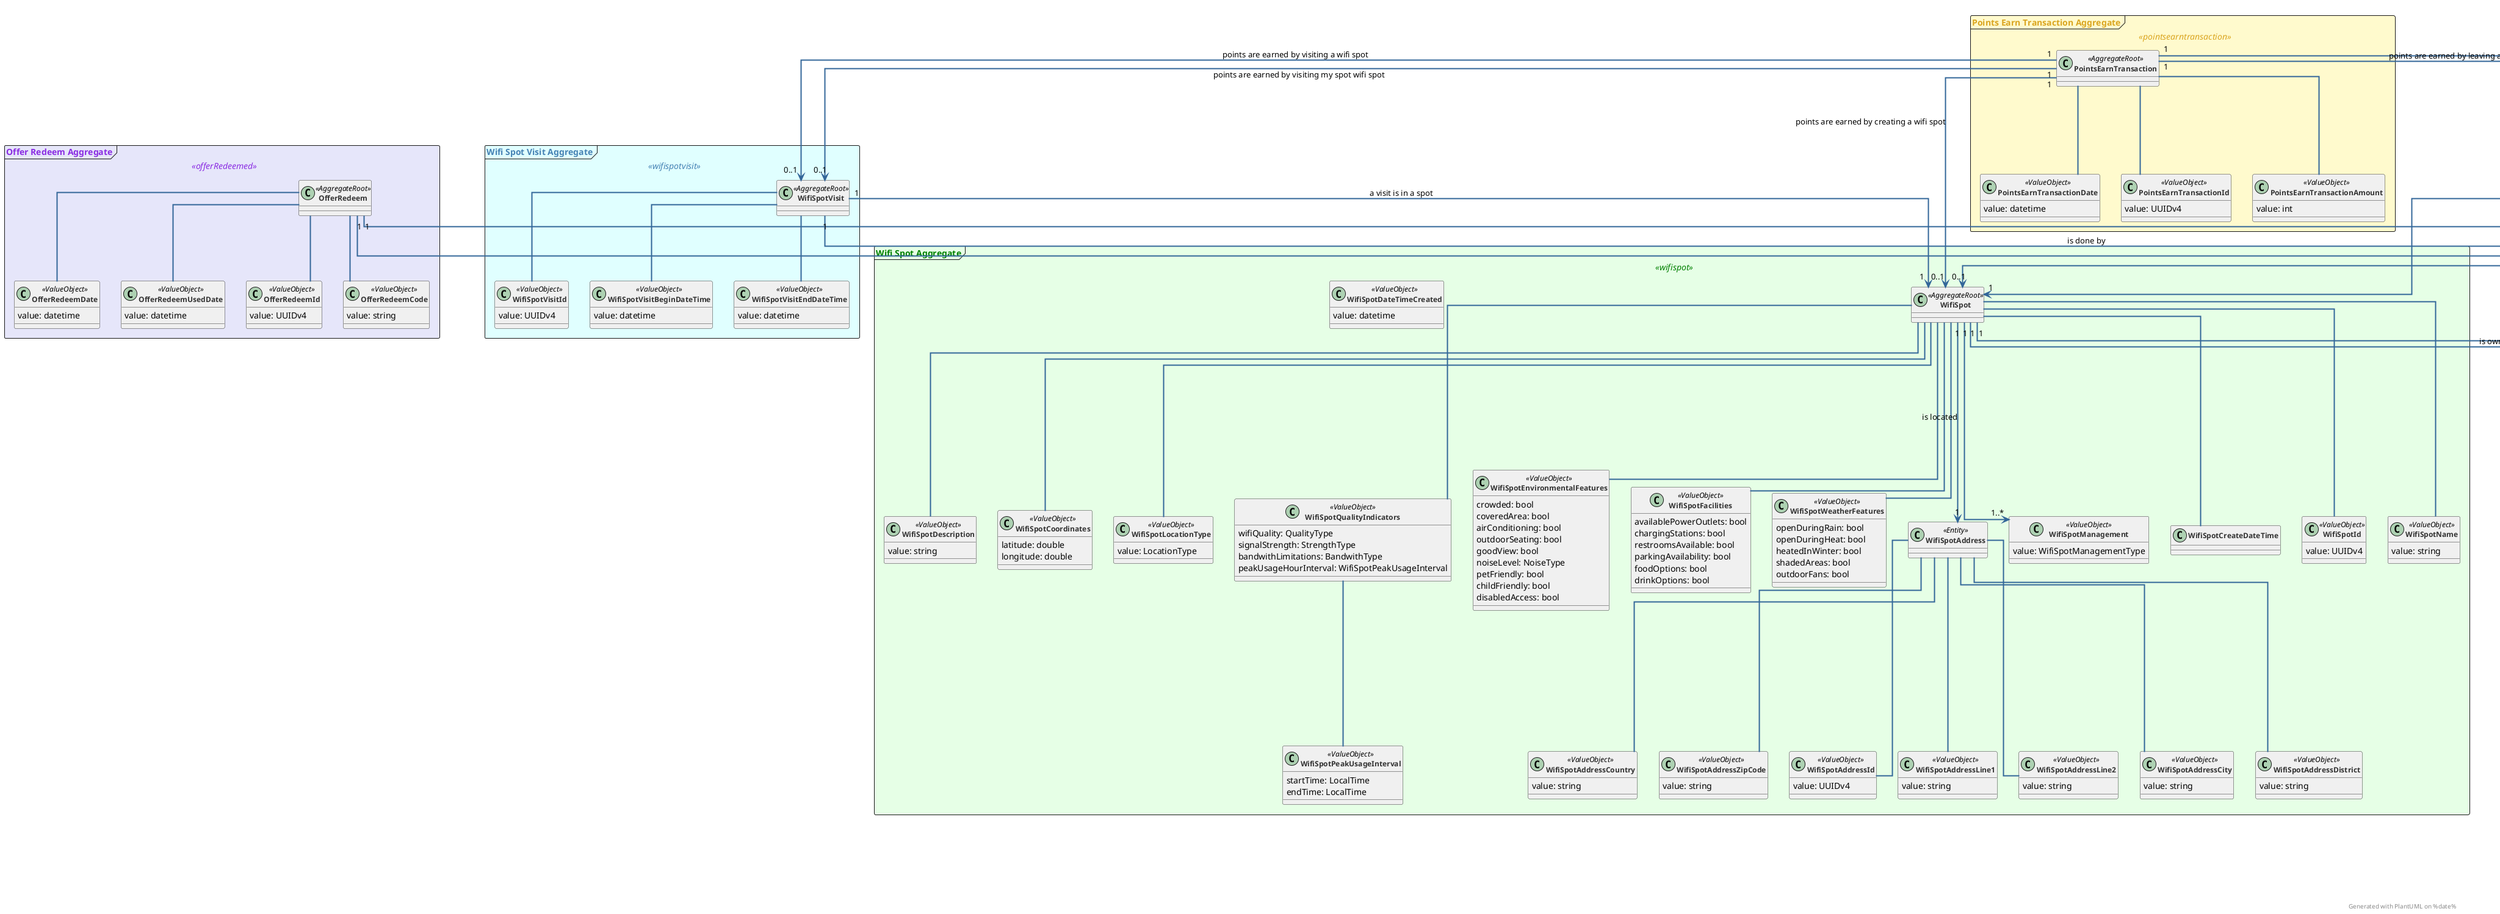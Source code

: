 @startuml Domain Model

' Define colors and styles for elements
skinparam Class {
    BackgroundColor #F0F0F0
    BorderColor #333333
    ArrowColor #336699
    FontColor #333333
    FontSize 12
    FontStyle Bold
    Shadowing true
}

' Style for relationships
skinparam linetype ortho
skinparam arrowThickness 2
skinparam arrowColor #336699
skinparam linetype ortho

' Header/footer with additional info
header "Domain Model"
footer "Generated with PlantUML on %date%"

<style>

    frame {
        .user {
            BackgroundColor #FFFAF0       
            BorderColor #CC5500           
            FontColor #CC5500 
        }

        .wifispot {
            BackgroundColor #E6FFE6 
            BorderColor #008000
            FontColor #008000
        }

        .review {
            BackgroundColor #F0F8FF       
            BorderColor #4682B4          
            FontColor #4682B4             
        }

        .wifispotvisit {
            BackgroundColor #E0FFFF
            BorderColor #4682B4
            FontColor #4682B4               
        }

        .offer {
            BackgroundColor #FFE4E1
            BorderColor #FF4500           
            FontColor #FF4500
        }

        .pointsearntransaction {
            BackgroundColor #FFFACD
            BorderColor #DAA520
            FontColor #DAA520
        }

        .pointswastetransaction {
            BackgroundColor: #FFFFE0
            BorderColor: #FFD700
            FontColor: #FFD700
        }


        .offerRedeemed {
            BackgroundColor: #E6E6FA
            BorderColor: #8A2BE2
            FontColor: #8A2BE2
        }
        .searchhistory {
            BackgroundColor: #F5FFFA;
            BorderColor: #2E8B57;    
            FontColor: #2E8B57;      
        }



    }

</style>

'ENUMS 
Enum LocationType {
    PUBLIC
    CAFE
    LIBRARY
    PARK
    SCHOOL
    RESTAURANT
    OTHERS
}

Enum QualityType {
    HIGH
    MEDIUM
    LOW
}

Enum BandwithType {
    LIMITED
    UNLIMITED
}

Enum StrengthType {
    STRONG
    MEDIUM
    LOW
}

Enum NoiseType {
    NONE
    QUIET
    MODERATE
    LOUD
}

Enum WifiSpotManagementType {
    SPONSOR
    VERIFIED
    UNVERIFIED
}


frame "User Aggregate" <<user>> {

    ' User AggregateRoot
    class User <<AggregateRoot>> {

    } 

    Class UserId <<ValueObject>>{
        value: UUIDv4
    }

    Class UserFirstName <<ValueObject>>{
        value: string
    }

    Class UserLastName <<ValueObject>>{
        value: string
    }

    Class UserGender <<ValueObject>>{
        value: Gender
    }

    Class UserName <<ValueObject>>{
        value: string
    }

    Class UserEmail <<ValueObject>>{
        value: string
    }

    Class UserPassword <<ValueObject>>{
        value: string
    }

    Class UserBirthDate <<ValueObject>>{
        value: date
    }

    Class UserRole <<ValueObject>> {
        value: Role
    }

    Class UserVATNumber <<ValueObject>> {
        value: string
    }

    'Entity UserAddress
    Class UserAddress <<Entity>>{
        
    }

    Class UserAddressLine1 <<ValueObject>>{
        value: string
    }

    Class UserAddressLine2 <<ValueObject>>{
        value: string
    }

    Class UserAddressCity <<ValueObject>>{
        value: string
    }

    Class UserAddressDistrict <<ValueObject>>{
        value: string
    }

    Class UserAddressCountry <<ValueObject>>{
        value: string
    }

    Class UserAddressZipCode <<ValueObject>>{
        value: string
    }

    Enum Role {
        ADMIN
        OFFER_MANAGER
        USER
        USER_PREMIUM
    }

    Enum Gender {
        MALE
        FEMALE
        OTHER
    }


    'User Entity Relationships w/ VOs
    User -- UserId
    User -- UserFirstName
    User -- UserLastName
    User -- UserGender
    User -- UserName
    User -- UserEmail
    User -- UserPassword
    User -- UserBirthDate
    User -- UserVATNumber
    User "1"-->"1..*" UserRole 

    'User Address Entity Relationships w/ VOs
    UserAddress -- UserAddressLine1
    UserAddress -- UserAddressLine2
    UserAddress -- UserAddressCity
    UserAddress -- UserAddressDistrict
    UserAddress -- UserAddressCountry
    UserAddress -- UserAddressZipCode


    'User Entity Relationships w/ Entities
    User "1"-->"1" UserAddress : lives/is placed

}



frame "Wifi Spot Aggregate" <<wifispot>> {

    Class WifiSpot <<AggregateRoot>> {
        
    }

    Class WifiSpotId <<ValueObject>> {
        value: UUIDv4
    }

    Class WifiSpotName <<ValueObject>> {
        value: string
    }

    Class WifiSpotDescription <<ValueObject>> {
        value: string
    }

    Class WifiSpotCoordinates <<ValueObject>> {
        latitude: double
        longitude: double
    }

    Class WifiSpotLocationType <<ValueObject>> {
        value: LocationType
    }

    Class WifiSpotQualityIndicators <<ValueObject>> {
        wifiQuality: QualityType
        signalStrength: StrengthType
        bandwithLimitations: BandwithType
        peakUsageHourInterval: WifiSpotPeakUsageInterval
    }

    Class WifiSpotEnvironmentalFeatures <<ValueObject>> {
        crowded: bool
        coveredArea: bool
        airConditioning: bool
        outdoorSeating: bool
        goodView: bool
        noiseLevel: NoiseType
        petFriendly: bool
        childFriendly: bool
        disabledAccess: bool
    }

    Class WifiSpotFacilities <<ValueObject>> {
        availablePowerOutlets: bool
        chargingStations: bool
        restroomsAvailable: bool
        parkingAvailability: bool
        foodOptions: bool
        drinkOptions: bool
    }
    
    Class WifiSpotPeakUsageInterval <<ValueObject>> {
        startTime: LocalTime
        endTime: LocalTime
    }

    Class WifiSpotWeatherFeatures <<ValueObject>>{
        openDuringRain: bool
        openDuringHeat: bool
        heatedInWinter: bool
        shadedAreas: bool
        outdoorFans: bool
    }

    Class WifiSpotDateTimeCreated <<ValueObject>> {
        value: datetime
    }

    'Entity WifiSpotAddress
    Class WifiSpotAddress <<Entity>>{

    }

    Class WifiSpotAddressLine1 <<ValueObject>>{
        value: string
    }

    Class WifiSpotAddressLine2 <<ValueObject>>{
        value: string
    }

    Class WifiSpotAddressCity <<ValueObject>>{
        value: string
    }

    Class WifiSpotAddressDistrict <<ValueObject>>{
        value: string
    }

    Class WifiSpotAddressCountry <<ValueObject>>{
        value: string
    }

    Class WifiSpotAddressZipCode <<ValueObject>>{
        value: string
    }

    Class WifiSpotManagement <<ValueObject>> {
        value: WifiSpotManagementType
    }
    
    Class WifiSpotAddressId <<ValueObject>> {
        value: UUIDv4
    }
    
    

    'WifiSpot Entity Relationships w/ VOs
    WifiSpot -- WifiSpotId
    WifiSpot -- WifiSpotName
    WifiSpot -- WifiSpotDescription
    WifiSpot -- WifiSpotCoordinates
    WifiSpot -- WifiSpotLocationType
    WifiSpot -- WifiSpotQualityIndicators
    WifiSpot -- WifiSpotEnvironmentalFeatures
    WifiSpot -- WifiSpotFacilities
    WifiSpot -- WifiSpotWeatherFeatures
    WifiSpot -- WifiSpotCreateDateTime
    WifiSpotQualityIndicators -- WifiSpotPeakUsageInterval
    WifiSpot "1" --> "1..*" WifiSpotManagement

    

    'WifiSpotAddress Entity Relationships w/ VOs
    WifiSpotAddress -- WifiSpotAddressId
    WifiSpotAddress -- WifiSpotAddressLine1
    WifiSpotAddress -- WifiSpotAddressLine2
    WifiSpotAddress -- WifiSpotAddressCity
    WifiSpotAddress -- WifiSpotAddressDistrict
    WifiSpotAddress -- WifiSpotAddressCountry
    WifiSpotAddress -- WifiSpotAddressZipCode
    

    'WifiSpot Entity Relationships w/ Entities
    WifiSpot "1" --> "1" WifiSpotAddress : is located
    WifiSpot "1" --> "1" User : is submitted by
    WifiSpot "1" --> "0..*" User : is owned/managed by (when verified)
}


frame "Review Aggregate" <<review>> {

    'Entity Review
    Class Review <<AggregateRoot>>{

    }

    Class ReviewCreateDateTime <<ValueObject>> {

    }

    Class ReviewId <<ValueObject>>{
        value: UUIDv4
    }

    Class ReviewOverallClassification <<ValueObject>> {
        value: int
    }

    Class ReviewComment <<ValueObject>> {
        value: string
    }

    'Can be anything, qualitative/quantitative EX:
    'Internet Speed: fast
    'Internet Speed: 500mbps
    'Sofas: comfy
    Class ReviewAttributeClassification <<ValueObject>> {
        name: string
        value: string
    }


    'Review Entity Relationships w/ VOs
    Review -- ReviewId
    Review -- ReviewOverallClassification
    Review -- ReviewCreateDateTime
    Review "1" --> "*" ReviewAttributeClassification
    Review -- ReviewComment

    'Review Entity Relationships w/ Entities
    Review "1" --> "1" WifiSpot
    Review "1" --> "1" User : is created by


}


frame "Offer Aggregate" <<offer>>{

    Class Offer <<AggregateRoot>>{

    }

    Class OfferId <<ValueObject>> {
        value: UUIDv4
    }

    class OfferCost <<ValueObject>> {
        value: int
    }

    Class OfferDescription <<ValueObject>> {
        value: string
    }

    Class OfferImage <<ValueObject>> {
        value: blob
    }

    Class OfferExpirationDate <<ValueObject>> {
        value: datetime
    }

    Class OfferActive <<ValueObject>> {
        value: bool
    }

    'Offer Entity Relationships w/ VOs
    Offer -- OfferId
    Offer -- OfferCost
    Offer -- OfferDescription
    Offer -- OfferImage
    Offer -- OfferExpirationDate
    Offer -- OfferActive

    'Offer Entity Relationships w/ Entities
    Offer "1" --> "1" User : added by [ADMIN, PARTNER, OFFER_MANAGER] user
    Offer "1" --> "0..1" WifiSpot : available on

}

frame "Offer Redeem Aggregate" <<offerRedeemed>> {
    Class OfferRedeem <<AggregateRoot>>{

    }

    Class OfferRedeemId <<ValueObject>> {
        value: UUIDv4
    }

    Class OfferRedeemCode <<ValueObject>>{
        value: string
    }

    Class OfferRedeemDate <<ValueObject>> {
        value: datetime
    }

    Class OfferRedeemUsedDate <<ValueObject>> {
        value: datetime
    }

    'OfferRedeem Entity Relationships w/ VOs
    OfferRedeem -- OfferRedeemId
    OfferRedeem -- OfferRedeemCode
    OfferRedeem -- OfferRedeemDate
    OfferRedeem -- OfferRedeemUsedDate

    'Offer Redeem Entity Relationship w/ Entities
    OfferRedeem "1" -> "1" Offer
    OfferRedeem "1" -> "1" User
}

frame "Wifi Spot Visit Aggregate" <<wifispotvisit>> {
    Class WifiSpotVisit <<AggregateRoot>> {

    }

    Class WifiSpotVisitId <<ValueObject>> {
        value: UUIDv4
    }

    Class WifiSpotVisitBeginDateTime <<ValueObject>> {
        value: datetime
    }

    Class WifiSpotVisitEndDateTime <<ValueObject>> {
        value: datetime
    }



    'WifiSpotVisit Relationships w/ VOs
    WifiSpotVisit -- WifiSpotVisitId
    WifiSpotVisit -- WifiSpotVisitBeginDateTime
    WifiSpotVisit -- WifiSpotVisitEndDateTime

    'WifiSpot Relationships w/ Entities
    WifiSpotVisit "1" --> "1" User : is done by
    WifiSpotVisit "1" --> "1" WifiSpot : a visit is in a spot
    

}

frame "Points Earn Transaction Aggregate" <<pointsearntransaction>> {

    Class PointsEarnTransaction <<AggregateRoot>> {

    }

    Class PointsEarnTransactionDate <<ValueObject>> {
        value: datetime
    }

    Class PointsEarnTransactionId <<ValueObject>> {
        value: UUIDv4
    }

    Class PointsEarnTransactionAmount <<ValueObject>> {
        value: int
    }

    'PointsEarnTransaction Relationships w/ VOs
    PointsEarnTransaction -- PointsEarnTransactionDate
    PointsEarnTransaction -- PointsEarnTransactionId
    PointsEarnTransaction -- PointsEarnTransactionAmount

    'PointsEarnTransaction Relationships w/ Entities
    PointsEarnTransaction "1" --> "1" User : referenced by
    PointsEarnTransaction "1" --> "0..1" Review : points are earned by leaving a review
    PointsEarnTransaction "1" --> "0..1" WifiSpot : points are earned by creating a wifi spot
    PointsEarnTransaction "1" --> "0..1" WifiSpotVisit : points are earned by visiting a wifi spot
    PointsEarnTransaction "1" --> "0..1" WifiSpotVisit : points are earned by visiting my spot wifi spot
       
}

frame "Points Waste Transaction Aggregate" <<pointswastetransaction>> {

    Class PointsWasteTransaction <<AggregateRoot>> {

    }

    Class PointsWasteTransactionDate <<ValueObject>> {
        value: datetime
    }

    Class PointsWasteTransactionId <<ValueObject>> {
        value: UUIDv4
    }

    Class PointsWasteTransactionAmount <<ValueObject>> {
        value: int
    }

    'PointsTransaction Relationships w/ VOs
    PointsWasteTransaction -- PointsWasteTransactionDate
    PointsWasteTransaction -- PointsWasteTransactionId
    PointsWasteTransaction -- PointsWasteTransactionAmount

    'PointsTransaction Relationships w/ Entities
    PointsWasteTransaction "1" --> "1" User : referenced by
    PointsWasteTransaction "1" --> "1" Offer : points are wasted by buying offers
    
}

frame "Search History Aggregate" <<searchhistory>> {
    Class SearchHistory <<AggregateRoot>> {

    }

    Class SearchHistoryId <<ValueObject>> {
        value: UUIDv4
    }

    Class SearchHistoryQuery <<ValueObject>> {
        value: string
    }

    Class SearchHistoryDateTime <<ValueObject>> {
        value: datetime
    }

    Class SearchHistoryFilter <<ValueObject>> {
        radius: double
        locationType: List<LocationType>
        wifiQuality: List<QualityType>
        signalStrength: List<StrengthType>
        bandwithLimitations: List<BandwithType>
        offPeakUsageHourInterval: List<Pair<time>>
        crowded: bool
        coveredArea: bool
        airConditioning: bool
        outdoorSeating: bool
        goodView: bool
        noiseLevel: List<NoiseType>
        petFriendly: bool
        childFriendly: bool
        disabledAccess: bool
        availablePowerOutlets: bool
        chargingStations: bool
        restroomsAvailable: bool
        parkingAvailability: bool
        foodOptions: bool
        drinkOptions: bool
        openDuringRain: bool
        openDuringHear: bool
        heatedInWinter: bool
        shadedAreas: bool
        outdoorFans: bool

    }

    'SearchHistory Relationships w/ VOs
    SearchHistory -- SearchHistoryId
    SearchHistory -- SearchHistoryQuery
    SearchHistory -- SearchHistoryDateTime
    SearchHistory -- SearchHistoryFilter


    'SearchHistory Relationships w/ Entities
    SearchHistory "1" --> "1" User


}


@enduml
